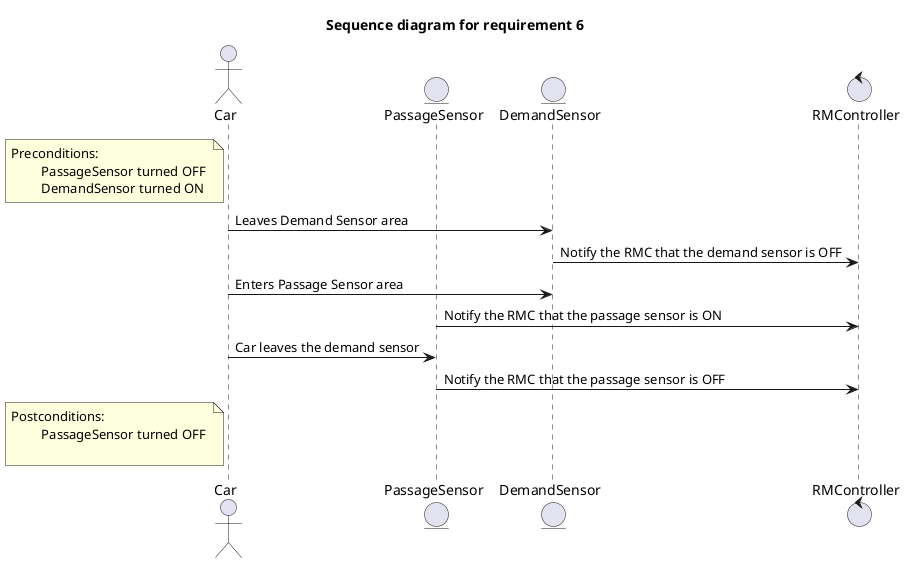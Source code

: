 @startuml

'6) The passage sensor can only be turned ON once a car leaves the demand
'sensor shifting from ON to OFF. Another car can only turn the
'passage sensor ON once it has been turned OFF (the previous car joined the mainline).
title "Sequence diagram for requirement 6"

actor Car as Car
entity PassageSensor as PS
entity DemandSensor as DS
control RMController as RMC

note left of Car : Preconditions:\n\t PassageSensor turned OFF \n\t DemandSensor turned ON

Car -> DS:Leaves Demand Sensor area
DS -> RMC : Notify the RMC that the demand sensor is OFF
Car -> DS:Enters Passage Sensor area
PS -> RMC : Notify the RMC that the passage sensor is ON
Car -> PS :Car leaves the demand sensor
PS -> RMC : Notify the RMC that the passage sensor is OFF

note left  of Car : Postconditions:\n\t PassageSensor turned OFF \n\t

@enduml